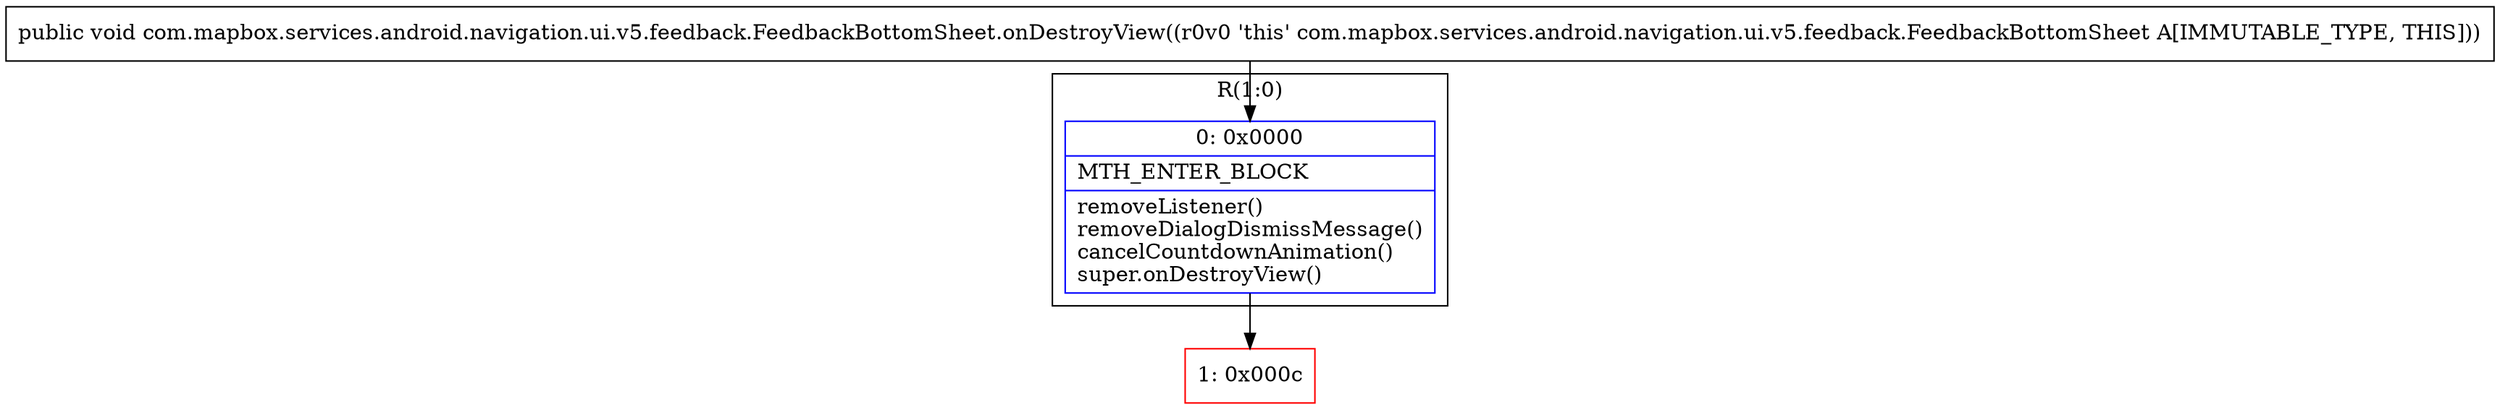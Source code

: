 digraph "CFG forcom.mapbox.services.android.navigation.ui.v5.feedback.FeedbackBottomSheet.onDestroyView()V" {
subgraph cluster_Region_1695588796 {
label = "R(1:0)";
node [shape=record,color=blue];
Node_0 [shape=record,label="{0\:\ 0x0000|MTH_ENTER_BLOCK\l|removeListener()\lremoveDialogDismissMessage()\lcancelCountdownAnimation()\lsuper.onDestroyView()\l}"];
}
Node_1 [shape=record,color=red,label="{1\:\ 0x000c}"];
MethodNode[shape=record,label="{public void com.mapbox.services.android.navigation.ui.v5.feedback.FeedbackBottomSheet.onDestroyView((r0v0 'this' com.mapbox.services.android.navigation.ui.v5.feedback.FeedbackBottomSheet A[IMMUTABLE_TYPE, THIS])) }"];
MethodNode -> Node_0;
Node_0 -> Node_1;
}

